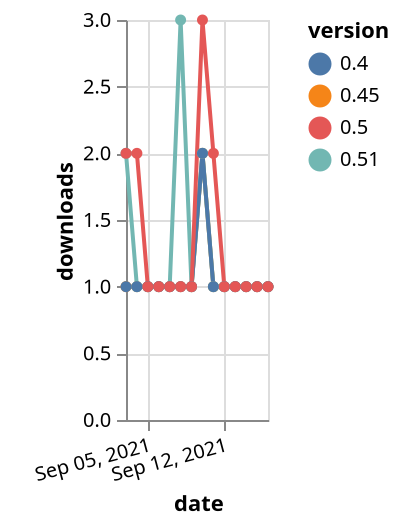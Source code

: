 {"$schema": "https://vega.github.io/schema/vega-lite/v5.json", "description": "A simple bar chart with embedded data.", "data": {"values": [{"date": "2021-09-03", "total": 207, "delta": 1, "version": "0.45"}, {"date": "2021-09-04", "total": 208, "delta": 1, "version": "0.45"}, {"date": "2021-09-05", "total": 209, "delta": 1, "version": "0.45"}, {"date": "2021-09-06", "total": 210, "delta": 1, "version": "0.45"}, {"date": "2021-09-07", "total": 211, "delta": 1, "version": "0.45"}, {"date": "2021-09-08", "total": 212, "delta": 1, "version": "0.45"}, {"date": "2021-09-09", "total": 213, "delta": 1, "version": "0.45"}, {"date": "2021-09-10", "total": 215, "delta": 2, "version": "0.45"}, {"date": "2021-09-11", "total": 216, "delta": 1, "version": "0.45"}, {"date": "2021-09-12", "total": 217, "delta": 1, "version": "0.45"}, {"date": "2021-09-13", "total": 218, "delta": 1, "version": "0.45"}, {"date": "2021-09-14", "total": 219, "delta": 1, "version": "0.45"}, {"date": "2021-09-15", "total": 220, "delta": 1, "version": "0.45"}, {"date": "2021-09-16", "total": 221, "delta": 1, "version": "0.45"}, {"date": "2021-09-03", "total": 127, "delta": 2, "version": "0.51"}, {"date": "2021-09-04", "total": 128, "delta": 1, "version": "0.51"}, {"date": "2021-09-05", "total": 129, "delta": 1, "version": "0.51"}, {"date": "2021-09-06", "total": 130, "delta": 1, "version": "0.51"}, {"date": "2021-09-07", "total": 131, "delta": 1, "version": "0.51"}, {"date": "2021-09-08", "total": 134, "delta": 3, "version": "0.51"}, {"date": "2021-09-09", "total": 135, "delta": 1, "version": "0.51"}, {"date": "2021-09-10", "total": 137, "delta": 2, "version": "0.51"}, {"date": "2021-09-11", "total": 138, "delta": 1, "version": "0.51"}, {"date": "2021-09-12", "total": 139, "delta": 1, "version": "0.51"}, {"date": "2021-09-13", "total": 140, "delta": 1, "version": "0.51"}, {"date": "2021-09-14", "total": 141, "delta": 1, "version": "0.51"}, {"date": "2021-09-15", "total": 142, "delta": 1, "version": "0.51"}, {"date": "2021-09-16", "total": 143, "delta": 1, "version": "0.51"}, {"date": "2021-09-03", "total": 229, "delta": 1, "version": "0.4"}, {"date": "2021-09-04", "total": 230, "delta": 1, "version": "0.4"}, {"date": "2021-09-05", "total": 231, "delta": 1, "version": "0.4"}, {"date": "2021-09-06", "total": 232, "delta": 1, "version": "0.4"}, {"date": "2021-09-07", "total": 233, "delta": 1, "version": "0.4"}, {"date": "2021-09-08", "total": 234, "delta": 1, "version": "0.4"}, {"date": "2021-09-09", "total": 235, "delta": 1, "version": "0.4"}, {"date": "2021-09-10", "total": 237, "delta": 2, "version": "0.4"}, {"date": "2021-09-11", "total": 238, "delta": 1, "version": "0.4"}, {"date": "2021-09-12", "total": 239, "delta": 1, "version": "0.4"}, {"date": "2021-09-13", "total": 240, "delta": 1, "version": "0.4"}, {"date": "2021-09-14", "total": 241, "delta": 1, "version": "0.4"}, {"date": "2021-09-15", "total": 242, "delta": 1, "version": "0.4"}, {"date": "2021-09-16", "total": 243, "delta": 1, "version": "0.4"}, {"date": "2021-09-03", "total": 242, "delta": 2, "version": "0.5"}, {"date": "2021-09-04", "total": 244, "delta": 2, "version": "0.5"}, {"date": "2021-09-05", "total": 245, "delta": 1, "version": "0.5"}, {"date": "2021-09-06", "total": 246, "delta": 1, "version": "0.5"}, {"date": "2021-09-07", "total": 247, "delta": 1, "version": "0.5"}, {"date": "2021-09-08", "total": 248, "delta": 1, "version": "0.5"}, {"date": "2021-09-09", "total": 249, "delta": 1, "version": "0.5"}, {"date": "2021-09-10", "total": 252, "delta": 3, "version": "0.5"}, {"date": "2021-09-11", "total": 254, "delta": 2, "version": "0.5"}, {"date": "2021-09-12", "total": 255, "delta": 1, "version": "0.5"}, {"date": "2021-09-13", "total": 256, "delta": 1, "version": "0.5"}, {"date": "2021-09-14", "total": 257, "delta": 1, "version": "0.5"}, {"date": "2021-09-15", "total": 258, "delta": 1, "version": "0.5"}, {"date": "2021-09-16", "total": 259, "delta": 1, "version": "0.5"}]}, "width": "container", "mark": {"type": "line", "point": {"filled": true}}, "encoding": {"x": {"field": "date", "type": "temporal", "timeUnit": "yearmonthdate", "title": "date", "axis": {"labelAngle": -15}}, "y": {"field": "delta", "type": "quantitative", "title": "downloads"}, "color": {"field": "version", "type": "nominal"}, "tooltip": {"field": "delta"}}}